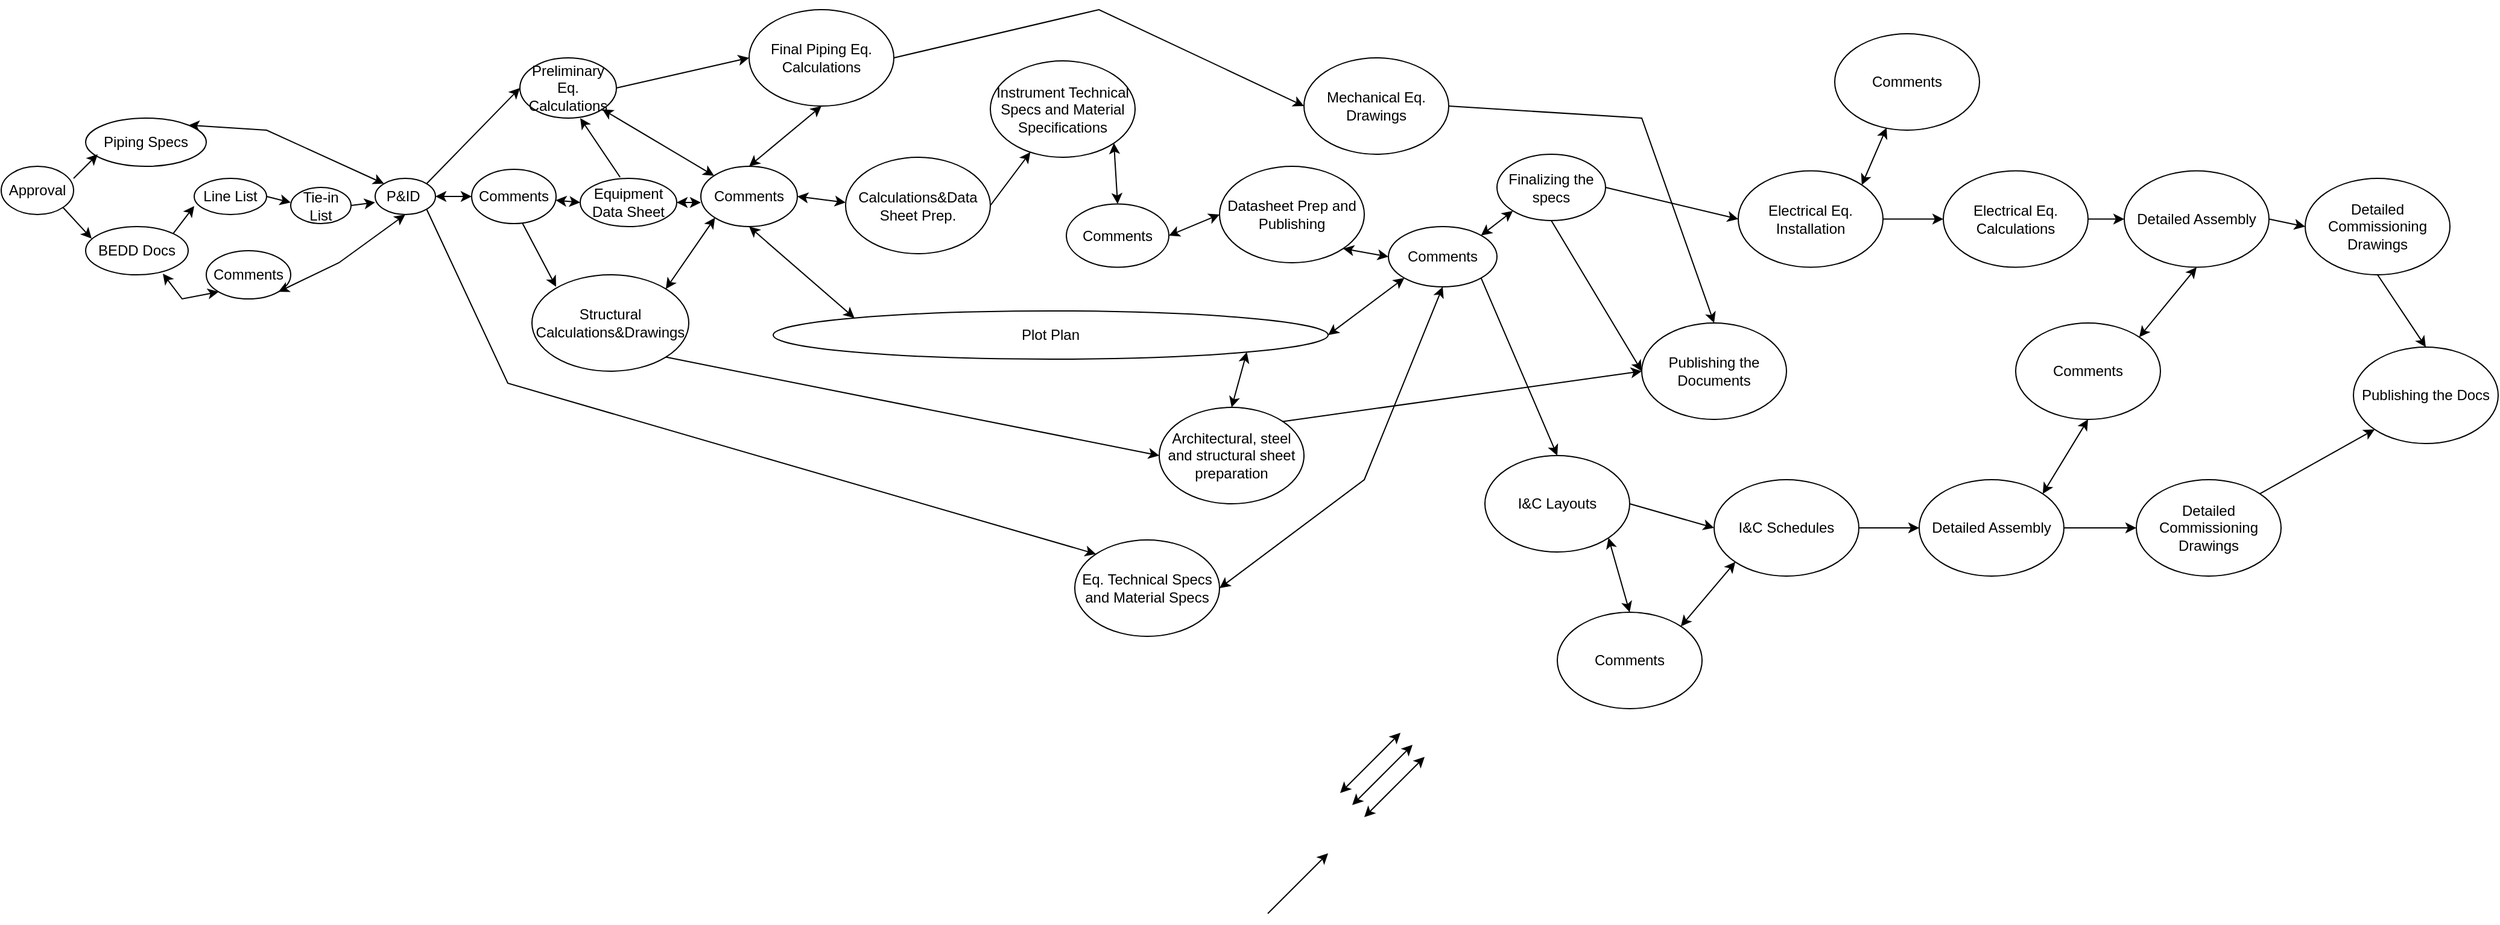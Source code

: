<mxfile version="21.1.5" type="github">
  <diagram name="Page-1" id="IB4jqs-lOLvjNBJf2RQ4">
    <mxGraphModel dx="2284" dy="806" grid="1" gridSize="10" guides="1" tooltips="1" connect="1" arrows="1" fold="1" page="1" pageScale="1" pageWidth="850" pageHeight="1100" math="0" shadow="0">
      <root>
        <mxCell id="0" />
        <mxCell id="1" parent="0" />
        <mxCell id="b8FnQ5RU2QzqNh6QT_Ch-2" value="Line List" style="ellipse;whiteSpace=wrap;html=1;" parent="1" vertex="1">
          <mxGeometry x="-340" y="190" width="60" height="30" as="geometry" />
        </mxCell>
        <mxCell id="b8FnQ5RU2QzqNh6QT_Ch-104" value="Tie-in List" style="ellipse;whiteSpace=wrap;html=1;" parent="1" vertex="1">
          <mxGeometry x="-260" y="197.5" width="50" height="30" as="geometry" />
        </mxCell>
        <mxCell id="b8FnQ5RU2QzqNh6QT_Ch-105" value="P&amp;amp;ID&amp;nbsp;" style="ellipse;whiteSpace=wrap;html=1;" parent="1" vertex="1">
          <mxGeometry x="-190" y="190" width="50" height="30" as="geometry" />
        </mxCell>
        <mxCell id="b8FnQ5RU2QzqNh6QT_Ch-106" value="Equipment Data Sheet" style="ellipse;whiteSpace=wrap;html=1;" parent="1" vertex="1">
          <mxGeometry x="-20" y="190" width="80" height="40" as="geometry" />
        </mxCell>
        <mxCell id="b8FnQ5RU2QzqNh6QT_Ch-107" value="Preliminary Eq. Calculations" style="ellipse;whiteSpace=wrap;html=1;" parent="1" vertex="1">
          <mxGeometry x="-70" y="90" width="80" height="50" as="geometry" />
        </mxCell>
        <mxCell id="b8FnQ5RU2QzqNh6QT_Ch-108" value="Approval" style="ellipse;whiteSpace=wrap;html=1;" parent="1" vertex="1">
          <mxGeometry x="-500" y="180" width="60" height="40" as="geometry" />
        </mxCell>
        <mxCell id="b8FnQ5RU2QzqNh6QT_Ch-109" value="Piping Specs" style="ellipse;whiteSpace=wrap;html=1;" parent="1" vertex="1">
          <mxGeometry x="-430" y="140" width="100" height="40" as="geometry" />
        </mxCell>
        <mxCell id="b8FnQ5RU2QzqNh6QT_Ch-110" value="BEDD Docs" style="ellipse;whiteSpace=wrap;html=1;" parent="1" vertex="1">
          <mxGeometry x="-430" y="230" width="85" height="40" as="geometry" />
        </mxCell>
        <mxCell id="b8FnQ5RU2QzqNh6QT_Ch-111" value="Final Piping Eq. Calculations" style="ellipse;whiteSpace=wrap;html=1;" parent="1" vertex="1">
          <mxGeometry x="120" y="50" width="120" height="80" as="geometry" />
        </mxCell>
        <mxCell id="b8FnQ5RU2QzqNh6QT_Ch-112" value="Structural Calculations&amp;amp;Drawings" style="ellipse;whiteSpace=wrap;html=1;" parent="1" vertex="1">
          <mxGeometry x="-60" y="270" width="130" height="80" as="geometry" />
        </mxCell>
        <mxCell id="b8FnQ5RU2QzqNh6QT_Ch-113" value="Comments" style="ellipse;whiteSpace=wrap;html=1;" parent="1" vertex="1">
          <mxGeometry x="80" y="180" width="80" height="50" as="geometry" />
        </mxCell>
        <mxCell id="b8FnQ5RU2QzqNh6QT_Ch-115" value="" style="endArrow=classic;startArrow=classic;html=1;rounded=0;entryX=1;entryY=1;entryDx=0;entryDy=0;" parent="1" source="b8FnQ5RU2QzqNh6QT_Ch-113" target="b8FnQ5RU2QzqNh6QT_Ch-107" edge="1">
          <mxGeometry width="50" height="50" relative="1" as="geometry">
            <mxPoint x="200" y="260" as="sourcePoint" />
            <mxPoint x="250" y="210" as="targetPoint" />
          </mxGeometry>
        </mxCell>
        <mxCell id="b8FnQ5RU2QzqNh6QT_Ch-116" value="Comments" style="ellipse;whiteSpace=wrap;html=1;" parent="1" vertex="1">
          <mxGeometry x="-110" y="182.5" width="70" height="45" as="geometry" />
        </mxCell>
        <mxCell id="b8FnQ5RU2QzqNh6QT_Ch-117" value="Comments" style="ellipse;whiteSpace=wrap;html=1;" parent="1" vertex="1">
          <mxGeometry x="-330" y="250" width="70" height="40" as="geometry" />
        </mxCell>
        <mxCell id="b8FnQ5RU2QzqNh6QT_Ch-119" value="" style="endArrow=classic;startArrow=classic;html=1;rounded=0;exitX=1;exitY=1;exitDx=0;exitDy=0;entryX=0.5;entryY=1;entryDx=0;entryDy=0;" parent="1" source="b8FnQ5RU2QzqNh6QT_Ch-117" target="b8FnQ5RU2QzqNh6QT_Ch-105" edge="1">
          <mxGeometry width="50" height="50" relative="1" as="geometry">
            <mxPoint x="-240" y="290" as="sourcePoint" />
            <mxPoint x="-190" y="240" as="targetPoint" />
            <Array as="points">
              <mxPoint x="-220" y="260" />
            </Array>
          </mxGeometry>
        </mxCell>
        <mxCell id="b8FnQ5RU2QzqNh6QT_Ch-120" value="" style="endArrow=classic;startArrow=classic;html=1;rounded=0;exitX=0;exitY=0.5;exitDx=0;exitDy=0;" parent="1" source="b8FnQ5RU2QzqNh6QT_Ch-106" target="b8FnQ5RU2QzqNh6QT_Ch-116" edge="1">
          <mxGeometry width="50" height="50" relative="1" as="geometry">
            <mxPoint x="-120" y="300" as="sourcePoint" />
            <mxPoint x="-70" y="250" as="targetPoint" />
          </mxGeometry>
        </mxCell>
        <mxCell id="b8FnQ5RU2QzqNh6QT_Ch-121" value="" style="endArrow=classic;startArrow=classic;html=1;rounded=0;entryX=0.753;entryY=0.975;entryDx=0;entryDy=0;entryPerimeter=0;exitX=0;exitY=1;exitDx=0;exitDy=0;" parent="1" source="b8FnQ5RU2QzqNh6QT_Ch-117" target="b8FnQ5RU2QzqNh6QT_Ch-110" edge="1">
          <mxGeometry width="50" height="50" relative="1" as="geometry">
            <mxPoint x="-405" y="390" as="sourcePoint" />
            <mxPoint x="-355" y="340" as="targetPoint" />
            <Array as="points">
              <mxPoint x="-350" y="290" />
            </Array>
          </mxGeometry>
        </mxCell>
        <mxCell id="b8FnQ5RU2QzqNh6QT_Ch-122" value="" style="endArrow=classic;startArrow=classic;html=1;rounded=0;exitX=1;exitY=0;exitDx=0;exitDy=0;entryX=0;entryY=0;entryDx=0;entryDy=0;" parent="1" source="b8FnQ5RU2QzqNh6QT_Ch-109" target="b8FnQ5RU2QzqNh6QT_Ch-105" edge="1">
          <mxGeometry width="50" height="50" relative="1" as="geometry">
            <mxPoint x="-320" y="120" as="sourcePoint" />
            <mxPoint x="-270" y="70" as="targetPoint" />
            <Array as="points">
              <mxPoint x="-280" y="150" />
            </Array>
          </mxGeometry>
        </mxCell>
        <mxCell id="b8FnQ5RU2QzqNh6QT_Ch-129" value="" style="endArrow=classic;startArrow=classic;html=1;rounded=0;entryX=0;entryY=0.5;entryDx=0;entryDy=0;exitX=1;exitY=0.5;exitDx=0;exitDy=0;" parent="1" source="b8FnQ5RU2QzqNh6QT_Ch-105" target="b8FnQ5RU2QzqNh6QT_Ch-116" edge="1">
          <mxGeometry width="50" height="50" relative="1" as="geometry">
            <mxPoint x="-150" y="310" as="sourcePoint" />
            <mxPoint x="-100" y="260" as="targetPoint" />
          </mxGeometry>
        </mxCell>
        <mxCell id="b8FnQ5RU2QzqNh6QT_Ch-130" value="" style="endArrow=classic;startArrow=classic;html=1;rounded=0;exitX=1;exitY=0.5;exitDx=0;exitDy=0;" parent="1" source="b8FnQ5RU2QzqNh6QT_Ch-106" edge="1">
          <mxGeometry width="50" height="50" relative="1" as="geometry">
            <mxPoint x="30" y="260" as="sourcePoint" />
            <mxPoint x="80" y="210" as="targetPoint" />
          </mxGeometry>
        </mxCell>
        <mxCell id="b8FnQ5RU2QzqNh6QT_Ch-131" value="" style="endArrow=classic;startArrow=classic;html=1;rounded=0;exitX=1;exitY=0;exitDx=0;exitDy=0;entryX=0;entryY=1;entryDx=0;entryDy=0;" parent="1" source="b8FnQ5RU2QzqNh6QT_Ch-112" target="b8FnQ5RU2QzqNh6QT_Ch-113" edge="1">
          <mxGeometry width="50" height="50" relative="1" as="geometry">
            <mxPoint x="70" y="275" as="sourcePoint" />
            <mxPoint x="120" y="225" as="targetPoint" />
          </mxGeometry>
        </mxCell>
        <mxCell id="b8FnQ5RU2QzqNh6QT_Ch-132" value="" style="endArrow=classic;startArrow=classic;html=1;rounded=0;exitX=0.5;exitY=1;exitDx=0;exitDy=0;entryX=0;entryY=0;entryDx=0;entryDy=0;" parent="1" source="b8FnQ5RU2QzqNh6QT_Ch-113" target="b8FnQ5RU2QzqNh6QT_Ch-161" edge="1">
          <mxGeometry width="50" height="50" relative="1" as="geometry">
            <mxPoint x="130" y="260" as="sourcePoint" />
            <mxPoint x="180" y="210" as="targetPoint" />
          </mxGeometry>
        </mxCell>
        <mxCell id="b8FnQ5RU2QzqNh6QT_Ch-133" value="" style="endArrow=classic;startArrow=classic;html=1;rounded=0;entryX=0.5;entryY=1;entryDx=0;entryDy=0;exitX=0.5;exitY=0;exitDx=0;exitDy=0;" parent="1" source="b8FnQ5RU2QzqNh6QT_Ch-113" target="b8FnQ5RU2QzqNh6QT_Ch-111" edge="1">
          <mxGeometry width="50" height="50" relative="1" as="geometry">
            <mxPoint x="110" y="180" as="sourcePoint" />
            <mxPoint x="160" y="130" as="targetPoint" />
          </mxGeometry>
        </mxCell>
        <mxCell id="b8FnQ5RU2QzqNh6QT_Ch-134" value="" style="endArrow=classic;startArrow=classic;html=1;rounded=0;exitX=1;exitY=0.5;exitDx=0;exitDy=0;" parent="1" source="b8FnQ5RU2QzqNh6QT_Ch-113" edge="1">
          <mxGeometry width="50" height="50" relative="1" as="geometry">
            <mxPoint x="150" y="260" as="sourcePoint" />
            <mxPoint x="200" y="210" as="targetPoint" />
          </mxGeometry>
        </mxCell>
        <mxCell id="b8FnQ5RU2QzqNh6QT_Ch-135" value="" style="endArrow=classic;startArrow=classic;html=1;rounded=0;exitX=1;exitY=1;exitDx=0;exitDy=0;entryX=0.5;entryY=0;entryDx=0;entryDy=0;" parent="1" source="b8FnQ5RU2QzqNh6QT_Ch-164" target="b8FnQ5RU2QzqNh6QT_Ch-165" edge="1">
          <mxGeometry width="50" height="50" relative="1" as="geometry">
            <mxPoint x="440" y="240" as="sourcePoint" />
            <mxPoint x="490" y="190" as="targetPoint" />
          </mxGeometry>
        </mxCell>
        <mxCell id="b8FnQ5RU2QzqNh6QT_Ch-136" value="" style="endArrow=classic;startArrow=classic;html=1;rounded=0;entryX=0;entryY=0.5;entryDx=0;entryDy=0;exitX=1;exitY=0.5;exitDx=0;exitDy=0;" parent="1" source="b8FnQ5RU2QzqNh6QT_Ch-165" target="b8FnQ5RU2QzqNh6QT_Ch-167" edge="1">
          <mxGeometry width="50" height="50" relative="1" as="geometry">
            <mxPoint x="345" y="460" as="sourcePoint" />
            <mxPoint x="395" y="410" as="targetPoint" />
          </mxGeometry>
        </mxCell>
        <mxCell id="b8FnQ5RU2QzqNh6QT_Ch-137" value="" style="endArrow=classic;startArrow=classic;html=1;rounded=0;entryX=0;entryY=1;entryDx=0;entryDy=0;exitX=1;exitY=0.5;exitDx=0;exitDy=0;" parent="1" source="b8FnQ5RU2QzqNh6QT_Ch-161" target="b8FnQ5RU2QzqNh6QT_Ch-168" edge="1">
          <mxGeometry width="50" height="50" relative="1" as="geometry">
            <mxPoint x="360" y="520" as="sourcePoint" />
            <mxPoint x="410" y="470" as="targetPoint" />
          </mxGeometry>
        </mxCell>
        <mxCell id="b8FnQ5RU2QzqNh6QT_Ch-138" value="" style="endArrow=classic;startArrow=classic;html=1;rounded=0;entryX=1;entryY=1;entryDx=0;entryDy=0;exitX=0.5;exitY=0;exitDx=0;exitDy=0;" parent="1" source="b8FnQ5RU2QzqNh6QT_Ch-179" target="b8FnQ5RU2QzqNh6QT_Ch-161" edge="1">
          <mxGeometry width="50" height="50" relative="1" as="geometry">
            <mxPoint x="370" y="530" as="sourcePoint" />
            <mxPoint x="420" y="480" as="targetPoint" />
          </mxGeometry>
        </mxCell>
        <mxCell id="b8FnQ5RU2QzqNh6QT_Ch-139" value="" style="endArrow=classic;startArrow=classic;html=1;rounded=0;entryX=0.5;entryY=1;entryDx=0;entryDy=0;exitX=1;exitY=0.5;exitDx=0;exitDy=0;" parent="1" edge="1" target="b8FnQ5RU2QzqNh6QT_Ch-168" source="Hh3668lg_EwdC35aYbJD-1">
          <mxGeometry width="50" height="50" relative="1" as="geometry">
            <mxPoint x="590" y="510" as="sourcePoint" />
            <mxPoint x="640" y="460" as="targetPoint" />
            <Array as="points">
              <mxPoint x="630" y="440" />
            </Array>
          </mxGeometry>
        </mxCell>
        <mxCell id="b8FnQ5RU2QzqNh6QT_Ch-140" value="" style="endArrow=classic;startArrow=classic;html=1;rounded=0;entryX=0;entryY=1;entryDx=0;entryDy=0;exitX=1;exitY=0;exitDx=0;exitDy=0;" parent="1" edge="1" target="Hh3668lg_EwdC35aYbJD-2" source="b8FnQ5RU2QzqNh6QT_Ch-168">
          <mxGeometry width="50" height="50" relative="1" as="geometry">
            <mxPoint x="680" y="440" as="sourcePoint" />
            <mxPoint x="730" y="390" as="targetPoint" />
          </mxGeometry>
        </mxCell>
        <mxCell id="b8FnQ5RU2QzqNh6QT_Ch-141" value="" style="endArrow=classic;startArrow=classic;html=1;rounded=0;entryX=1;entryY=1;entryDx=0;entryDy=0;exitX=0.5;exitY=0;exitDx=0;exitDy=0;" parent="1" edge="1" target="Hh3668lg_EwdC35aYbJD-5" source="Hh3668lg_EwdC35aYbJD-8">
          <mxGeometry width="50" height="50" relative="1" as="geometry">
            <mxPoint x="560" y="650" as="sourcePoint" />
            <mxPoint x="610" y="600" as="targetPoint" />
          </mxGeometry>
        </mxCell>
        <mxCell id="b8FnQ5RU2QzqNh6QT_Ch-142" value="" style="endArrow=classic;startArrow=classic;html=1;rounded=0;entryX=1;entryY=0;entryDx=0;entryDy=0;exitX=0.358;exitY=0.975;exitDx=0;exitDy=0;exitPerimeter=0;" parent="1" edge="1" target="b8FnQ5RU2QzqNh6QT_Ch-171" source="Hh3668lg_EwdC35aYbJD-11">
          <mxGeometry width="50" height="50" relative="1" as="geometry">
            <mxPoint x="570" y="660" as="sourcePoint" />
            <mxPoint x="620" y="610" as="targetPoint" />
          </mxGeometry>
        </mxCell>
        <mxCell id="b8FnQ5RU2QzqNh6QT_Ch-143" value="" style="endArrow=classic;html=1;rounded=0;entryX=0;entryY=0.5;entryDx=0;entryDy=0;exitX=1;exitY=0;exitDx=0;exitDy=0;" parent="1" source="b8FnQ5RU2QzqNh6QT_Ch-105" target="b8FnQ5RU2QzqNh6QT_Ch-107" edge="1">
          <mxGeometry width="50" height="50" relative="1" as="geometry">
            <mxPoint x="-160" y="185" as="sourcePoint" />
            <mxPoint x="-110" y="135" as="targetPoint" />
          </mxGeometry>
        </mxCell>
        <mxCell id="b8FnQ5RU2QzqNh6QT_Ch-144" value="" style="endArrow=classic;startArrow=classic;html=1;rounded=0;entryX=0;entryY=1;entryDx=0;entryDy=0;exitX=1;exitY=0;exitDx=0;exitDy=0;" parent="1" edge="1" target="Hh3668lg_EwdC35aYbJD-13" source="Hh3668lg_EwdC35aYbJD-8">
          <mxGeometry width="50" height="50" relative="1" as="geometry">
            <mxPoint x="580" y="670" as="sourcePoint" />
            <mxPoint x="630" y="620" as="targetPoint" />
          </mxGeometry>
        </mxCell>
        <mxCell id="b8FnQ5RU2QzqNh6QT_Ch-145" value="" style="endArrow=classic;startArrow=classic;html=1;rounded=0;entryX=0.5;entryY=1;entryDx=0;entryDy=0;exitX=1;exitY=0;exitDx=0;exitDy=0;" parent="1" edge="1" target="Hh3668lg_EwdC35aYbJD-22" source="Hh3668lg_EwdC35aYbJD-21">
          <mxGeometry width="50" height="50" relative="1" as="geometry">
            <mxPoint x="590" y="680" as="sourcePoint" />
            <mxPoint x="640" y="630" as="targetPoint" />
          </mxGeometry>
        </mxCell>
        <mxCell id="b8FnQ5RU2QzqNh6QT_Ch-146" value="" style="endArrow=classic;startArrow=classic;html=1;rounded=0;entryX=1;entryY=0;entryDx=0;entryDy=0;exitX=0.5;exitY=1;exitDx=0;exitDy=0;" parent="1" edge="1" target="Hh3668lg_EwdC35aYbJD-20" source="Hh3668lg_EwdC35aYbJD-21">
          <mxGeometry width="50" height="50" relative="1" as="geometry">
            <mxPoint x="600" y="690" as="sourcePoint" />
            <mxPoint x="650" y="640" as="targetPoint" />
          </mxGeometry>
        </mxCell>
        <mxCell id="b8FnQ5RU2QzqNh6QT_Ch-147" value="" style="endArrow=classic;startArrow=classic;html=1;rounded=0;" parent="1" edge="1">
          <mxGeometry width="50" height="50" relative="1" as="geometry">
            <mxPoint x="610" y="700" as="sourcePoint" />
            <mxPoint x="660" y="650" as="targetPoint" />
          </mxGeometry>
        </mxCell>
        <mxCell id="b8FnQ5RU2QzqNh6QT_Ch-148" value="" style="endArrow=classic;startArrow=classic;html=1;rounded=0;" parent="1" edge="1">
          <mxGeometry width="50" height="50" relative="1" as="geometry">
            <mxPoint x="620" y="710" as="sourcePoint" />
            <mxPoint x="670" y="660" as="targetPoint" />
          </mxGeometry>
        </mxCell>
        <mxCell id="b8FnQ5RU2QzqNh6QT_Ch-149" value="" style="endArrow=classic;startArrow=classic;html=1;rounded=0;" parent="1" edge="1">
          <mxGeometry width="50" height="50" relative="1" as="geometry">
            <mxPoint x="630" y="720" as="sourcePoint" />
            <mxPoint x="680" y="670" as="targetPoint" />
          </mxGeometry>
        </mxCell>
        <mxCell id="b8FnQ5RU2QzqNh6QT_Ch-150" value="" style="endArrow=classic;html=1;rounded=0;exitX=0.6;exitY=0.989;exitDx=0;exitDy=0;exitPerimeter=0;" parent="1" source="b8FnQ5RU2QzqNh6QT_Ch-116" edge="1">
          <mxGeometry width="50" height="50" relative="1" as="geometry">
            <mxPoint x="-90" y="330" as="sourcePoint" />
            <mxPoint x="-40" y="280" as="targetPoint" />
          </mxGeometry>
        </mxCell>
        <mxCell id="b8FnQ5RU2QzqNh6QT_Ch-151" value="" style="endArrow=classic;html=1;rounded=0;entryX=0;entryY=0.767;entryDx=0;entryDy=0;entryPerimeter=0;exitX=1;exitY=0;exitDx=0;exitDy=0;" parent="1" source="b8FnQ5RU2QzqNh6QT_Ch-110" target="b8FnQ5RU2QzqNh6QT_Ch-2" edge="1">
          <mxGeometry width="50" height="50" relative="1" as="geometry">
            <mxPoint x="220" y="380" as="sourcePoint" />
            <mxPoint x="270" y="330" as="targetPoint" />
          </mxGeometry>
        </mxCell>
        <mxCell id="b8FnQ5RU2QzqNh6QT_Ch-152" value="" style="endArrow=classic;html=1;rounded=0;exitX=1;exitY=1;exitDx=0;exitDy=0;" parent="1" source="b8FnQ5RU2QzqNh6QT_Ch-108" edge="1">
          <mxGeometry width="50" height="50" relative="1" as="geometry">
            <mxPoint x="-475" y="290" as="sourcePoint" />
            <mxPoint x="-425" y="240" as="targetPoint" />
          </mxGeometry>
        </mxCell>
        <mxCell id="b8FnQ5RU2QzqNh6QT_Ch-153" value="" style="endArrow=classic;html=1;rounded=0;" parent="1" edge="1">
          <mxGeometry width="50" height="50" relative="1" as="geometry">
            <mxPoint x="-440" y="190" as="sourcePoint" />
            <mxPoint x="-420" y="170" as="targetPoint" />
          </mxGeometry>
        </mxCell>
        <mxCell id="b8FnQ5RU2QzqNh6QT_Ch-154" value="" style="endArrow=classic;html=1;rounded=0;exitX=0.413;exitY=-0.025;exitDx=0;exitDy=0;exitPerimeter=0;" parent="1" source="b8FnQ5RU2QzqNh6QT_Ch-106" edge="1">
          <mxGeometry width="50" height="50" relative="1" as="geometry">
            <mxPoint x="-70" y="185" as="sourcePoint" />
            <mxPoint x="-20" y="140" as="targetPoint" />
          </mxGeometry>
        </mxCell>
        <mxCell id="b8FnQ5RU2QzqNh6QT_Ch-155" value="" style="endArrow=classic;html=1;rounded=0;exitX=1;exitY=0.5;exitDx=0;exitDy=0;entryX=0;entryY=0.5;entryDx=0;entryDy=0;" parent="1" source="b8FnQ5RU2QzqNh6QT_Ch-107" target="b8FnQ5RU2QzqNh6QT_Ch-111" edge="1">
          <mxGeometry width="50" height="50" relative="1" as="geometry">
            <mxPoint x="40" y="125" as="sourcePoint" />
            <mxPoint x="90" y="75" as="targetPoint" />
          </mxGeometry>
        </mxCell>
        <mxCell id="b8FnQ5RU2QzqNh6QT_Ch-156" value="" style="endArrow=classic;html=1;rounded=0;exitX=1;exitY=0.5;exitDx=0;exitDy=0;" parent="1" source="b8FnQ5RU2QzqNh6QT_Ch-163" target="b8FnQ5RU2QzqNh6QT_Ch-164" edge="1">
          <mxGeometry width="50" height="50" relative="1" as="geometry">
            <mxPoint x="320" y="220" as="sourcePoint" />
            <mxPoint x="350" y="185" as="targetPoint" />
          </mxGeometry>
        </mxCell>
        <mxCell id="b8FnQ5RU2QzqNh6QT_Ch-157" value="" style="endArrow=classic;html=1;rounded=0;entryX=0;entryY=0.5;entryDx=0;entryDy=0;exitX=1;exitY=1;exitDx=0;exitDy=0;" parent="1" source="b8FnQ5RU2QzqNh6QT_Ch-112" target="b8FnQ5RU2QzqNh6QT_Ch-179" edge="1">
          <mxGeometry width="50" height="50" relative="1" as="geometry">
            <mxPoint x="260" y="580" as="sourcePoint" />
            <mxPoint x="310" y="530" as="targetPoint" />
          </mxGeometry>
        </mxCell>
        <mxCell id="b8FnQ5RU2QzqNh6QT_Ch-158" value="" style="endArrow=classic;html=1;rounded=0;entryX=0;entryY=0;entryDx=0;entryDy=0;exitX=1;exitY=1;exitDx=0;exitDy=0;" parent="1" edge="1" target="Hh3668lg_EwdC35aYbJD-1" source="b8FnQ5RU2QzqNh6QT_Ch-105">
          <mxGeometry width="50" height="50" relative="1" as="geometry">
            <mxPoint x="270" y="590" as="sourcePoint" />
            <mxPoint x="320" y="540" as="targetPoint" />
            <Array as="points">
              <mxPoint x="-80" y="360" />
            </Array>
          </mxGeometry>
        </mxCell>
        <mxCell id="b8FnQ5RU2QzqNh6QT_Ch-159" value="" style="endArrow=classic;html=1;rounded=0;exitX=1;exitY=0.5;exitDx=0;exitDy=0;" parent="1" source="b8FnQ5RU2QzqNh6QT_Ch-104" edge="1">
          <mxGeometry width="50" height="50" relative="1" as="geometry">
            <mxPoint x="-240" y="260" as="sourcePoint" />
            <mxPoint x="-190" y="210" as="targetPoint" />
          </mxGeometry>
        </mxCell>
        <mxCell id="b8FnQ5RU2QzqNh6QT_Ch-160" value="" style="endArrow=classic;html=1;rounded=0;exitX=1;exitY=0.5;exitDx=0;exitDy=0;" parent="1" source="b8FnQ5RU2QzqNh6QT_Ch-2" edge="1">
          <mxGeometry width="50" height="50" relative="1" as="geometry">
            <mxPoint x="-310" y="260" as="sourcePoint" />
            <mxPoint x="-260" y="210" as="targetPoint" />
          </mxGeometry>
        </mxCell>
        <mxCell id="b8FnQ5RU2QzqNh6QT_Ch-161" value="Plot Plan" style="ellipse;whiteSpace=wrap;html=1;" parent="1" vertex="1">
          <mxGeometry x="140" y="300" width="460" height="40" as="geometry" />
        </mxCell>
        <mxCell id="b8FnQ5RU2QzqNh6QT_Ch-163" value="Calculations&amp;amp;Data Sheet Prep." style="ellipse;whiteSpace=wrap;html=1;" parent="1" vertex="1">
          <mxGeometry x="200" y="172.5" width="120" height="80" as="geometry" />
        </mxCell>
        <mxCell id="b8FnQ5RU2QzqNh6QT_Ch-164" value="Instrument Technical Specs and Material Specifications" style="ellipse;whiteSpace=wrap;html=1;" parent="1" vertex="1">
          <mxGeometry x="320" y="92.5" width="120" height="80" as="geometry" />
        </mxCell>
        <mxCell id="b8FnQ5RU2QzqNh6QT_Ch-165" value="Comments" style="ellipse;whiteSpace=wrap;html=1;" parent="1" vertex="1">
          <mxGeometry x="383" y="211.25" width="85" height="52.5" as="geometry" />
        </mxCell>
        <mxCell id="b8FnQ5RU2QzqNh6QT_Ch-167" value="Datasheet Prep and Publishing" style="ellipse;whiteSpace=wrap;html=1;" parent="1" vertex="1">
          <mxGeometry x="510" y="180" width="120" height="80" as="geometry" />
        </mxCell>
        <mxCell id="b8FnQ5RU2QzqNh6QT_Ch-168" value="Comments" style="ellipse;whiteSpace=wrap;html=1;" parent="1" vertex="1">
          <mxGeometry x="650" y="230" width="90" height="50" as="geometry" />
        </mxCell>
        <mxCell id="b8FnQ5RU2QzqNh6QT_Ch-169" value="" style="endArrow=classic;startArrow=classic;html=1;rounded=0;entryX=0;entryY=0.5;entryDx=0;entryDy=0;exitX=1;exitY=1;exitDx=0;exitDy=0;" parent="1" source="b8FnQ5RU2QzqNh6QT_Ch-167" target="b8FnQ5RU2QzqNh6QT_Ch-168" edge="1">
          <mxGeometry width="50" height="50" relative="1" as="geometry">
            <mxPoint x="200" y="330" as="sourcePoint" />
            <mxPoint x="250" y="280" as="targetPoint" />
          </mxGeometry>
        </mxCell>
        <mxCell id="b8FnQ5RU2QzqNh6QT_Ch-170" value="Mechanical Eq. Drawings" style="ellipse;whiteSpace=wrap;html=1;" parent="1" vertex="1">
          <mxGeometry x="580" y="90" width="120" height="80" as="geometry" />
        </mxCell>
        <mxCell id="b8FnQ5RU2QzqNh6QT_Ch-171" value="Electrical Eq. Installation" style="ellipse;whiteSpace=wrap;html=1;" parent="1" vertex="1">
          <mxGeometry x="940" y="183.75" width="120" height="80" as="geometry" />
        </mxCell>
        <mxCell id="b8FnQ5RU2QzqNh6QT_Ch-172" value="" style="endArrow=classic;html=1;rounded=0;entryX=0;entryY=0.5;entryDx=0;entryDy=0;exitX=1;exitY=0.5;exitDx=0;exitDy=0;" parent="1" source="b8FnQ5RU2QzqNh6QT_Ch-111" target="b8FnQ5RU2QzqNh6QT_Ch-170" edge="1">
          <mxGeometry width="50" height="50" relative="1" as="geometry">
            <mxPoint x="490" y="110" as="sourcePoint" />
            <mxPoint x="540" y="60" as="targetPoint" />
            <Array as="points">
              <mxPoint x="410" y="50" />
            </Array>
          </mxGeometry>
        </mxCell>
        <mxCell id="b8FnQ5RU2QzqNh6QT_Ch-173" value="" style="endArrow=classic;html=1;rounded=0;entryX=0;entryY=0.5;entryDx=0;entryDy=0;exitX=0.5;exitY=1;exitDx=0;exitDy=0;" parent="1" edge="1" target="Hh3668lg_EwdC35aYbJD-3" source="Hh3668lg_EwdC35aYbJD-2">
          <mxGeometry width="50" height="50" relative="1" as="geometry">
            <mxPoint x="440" y="690" as="sourcePoint" />
            <mxPoint x="490" y="640" as="targetPoint" />
          </mxGeometry>
        </mxCell>
        <mxCell id="b8FnQ5RU2QzqNh6QT_Ch-174" value="" style="endArrow=classic;html=1;rounded=0;entryX=0.5;entryY=0;entryDx=0;entryDy=0;exitX=1;exitY=0.5;exitDx=0;exitDy=0;" parent="1" edge="1" target="Hh3668lg_EwdC35aYbJD-3" source="b8FnQ5RU2QzqNh6QT_Ch-170">
          <mxGeometry width="50" height="50" relative="1" as="geometry">
            <mxPoint x="450" y="700" as="sourcePoint" />
            <mxPoint x="500" y="650" as="targetPoint" />
            <Array as="points">
              <mxPoint x="860" y="140" />
            </Array>
          </mxGeometry>
        </mxCell>
        <mxCell id="b8FnQ5RU2QzqNh6QT_Ch-175" value="" style="endArrow=classic;html=1;rounded=0;entryX=0;entryY=0.5;entryDx=0;entryDy=0;exitX=1;exitY=0;exitDx=0;exitDy=0;" parent="1" edge="1" target="Hh3668lg_EwdC35aYbJD-3" source="b8FnQ5RU2QzqNh6QT_Ch-179">
          <mxGeometry width="50" height="50" relative="1" as="geometry">
            <mxPoint x="640" y="450" as="sourcePoint" />
            <mxPoint x="690" y="400" as="targetPoint" />
          </mxGeometry>
        </mxCell>
        <mxCell id="b8FnQ5RU2QzqNh6QT_Ch-177" value="" style="endArrow=classic;html=1;rounded=0;entryX=0;entryY=0.5;entryDx=0;entryDy=0;exitX=1;exitY=0.5;exitDx=0;exitDy=0;" parent="1" edge="1" target="Hh3668lg_EwdC35aYbJD-10" source="b8FnQ5RU2QzqNh6QT_Ch-171">
          <mxGeometry width="50" height="50" relative="1" as="geometry">
            <mxPoint x="480" y="730" as="sourcePoint" />
            <mxPoint x="530" y="680" as="targetPoint" />
          </mxGeometry>
        </mxCell>
        <mxCell id="b8FnQ5RU2QzqNh6QT_Ch-178" value="" style="endArrow=classic;html=1;rounded=0;entryX=0;entryY=0.5;entryDx=0;entryDy=0;exitX=1;exitY=0.5;exitDx=0;exitDy=0;" parent="1" edge="1" target="Hh3668lg_EwdC35aYbJD-13" source="Hh3668lg_EwdC35aYbJD-5">
          <mxGeometry width="50" height="50" relative="1" as="geometry">
            <mxPoint x="490" y="740" as="sourcePoint" />
            <mxPoint x="540" y="690" as="targetPoint" />
          </mxGeometry>
        </mxCell>
        <mxCell id="b8FnQ5RU2QzqNh6QT_Ch-179" value="Architectural, steel and structural sheet preparation" style="ellipse;whiteSpace=wrap;html=1;" parent="1" vertex="1">
          <mxGeometry x="460" y="380" width="120" height="80" as="geometry" />
        </mxCell>
        <mxCell id="Hh3668lg_EwdC35aYbJD-1" value="Eq. Technical Specs and Material Specs" style="ellipse;whiteSpace=wrap;html=1;" vertex="1" parent="1">
          <mxGeometry x="390" y="490" width="120" height="80" as="geometry" />
        </mxCell>
        <mxCell id="Hh3668lg_EwdC35aYbJD-2" value="Finalizing the specs" style="ellipse;whiteSpace=wrap;html=1;" vertex="1" parent="1">
          <mxGeometry x="740" y="170" width="90" height="55" as="geometry" />
        </mxCell>
        <mxCell id="Hh3668lg_EwdC35aYbJD-3" value="Publishing the Documents" style="ellipse;whiteSpace=wrap;html=1;" vertex="1" parent="1">
          <mxGeometry x="860" y="310" width="120" height="80" as="geometry" />
        </mxCell>
        <mxCell id="Hh3668lg_EwdC35aYbJD-5" value="I&amp;amp;C Layouts" style="ellipse;whiteSpace=wrap;html=1;" vertex="1" parent="1">
          <mxGeometry x="730" y="420" width="120" height="80" as="geometry" />
        </mxCell>
        <mxCell id="Hh3668lg_EwdC35aYbJD-6" value="" style="endArrow=classic;html=1;rounded=0;entryX=0;entryY=0.5;entryDx=0;entryDy=0;exitX=1;exitY=0.5;exitDx=0;exitDy=0;" edge="1" parent="1" source="Hh3668lg_EwdC35aYbJD-2" target="b8FnQ5RU2QzqNh6QT_Ch-171">
          <mxGeometry width="50" height="50" relative="1" as="geometry">
            <mxPoint x="800" y="390" as="sourcePoint" />
            <mxPoint x="850" y="340" as="targetPoint" />
          </mxGeometry>
        </mxCell>
        <mxCell id="Hh3668lg_EwdC35aYbJD-7" value="" style="endArrow=classic;html=1;rounded=0;entryX=0.5;entryY=0;entryDx=0;entryDy=0;exitX=1;exitY=1;exitDx=0;exitDy=0;" edge="1" parent="1" source="b8FnQ5RU2QzqNh6QT_Ch-168" target="Hh3668lg_EwdC35aYbJD-5">
          <mxGeometry width="50" height="50" relative="1" as="geometry">
            <mxPoint x="800" y="390" as="sourcePoint" />
            <mxPoint x="850" y="340" as="targetPoint" />
          </mxGeometry>
        </mxCell>
        <mxCell id="Hh3668lg_EwdC35aYbJD-8" value="Comments" style="ellipse;whiteSpace=wrap;html=1;" vertex="1" parent="1">
          <mxGeometry x="790" y="550" width="120" height="80" as="geometry" />
        </mxCell>
        <mxCell id="Hh3668lg_EwdC35aYbJD-10" value="Electrical Eq. Calculations" style="ellipse;whiteSpace=wrap;html=1;" vertex="1" parent="1">
          <mxGeometry x="1110" y="183.75" width="120" height="80" as="geometry" />
        </mxCell>
        <mxCell id="Hh3668lg_EwdC35aYbJD-11" value="Comments" style="ellipse;whiteSpace=wrap;html=1;" vertex="1" parent="1">
          <mxGeometry x="1020" y="70" width="120" height="80" as="geometry" />
        </mxCell>
        <mxCell id="Hh3668lg_EwdC35aYbJD-13" value="I&amp;amp;C Schedules" style="ellipse;whiteSpace=wrap;html=1;" vertex="1" parent="1">
          <mxGeometry x="920" y="440" width="120" height="80" as="geometry" />
        </mxCell>
        <mxCell id="Hh3668lg_EwdC35aYbJD-14" value="" style="endArrow=classic;html=1;rounded=0;entryX=0;entryY=0.5;entryDx=0;entryDy=0;exitX=1;exitY=0.5;exitDx=0;exitDy=0;" edge="1" parent="1" source="Hh3668lg_EwdC35aYbJD-13" target="Hh3668lg_EwdC35aYbJD-20">
          <mxGeometry width="50" height="50" relative="1" as="geometry">
            <mxPoint x="500" y="750" as="sourcePoint" />
            <mxPoint x="550" y="700" as="targetPoint" />
          </mxGeometry>
        </mxCell>
        <mxCell id="Hh3668lg_EwdC35aYbJD-15" value="" style="endArrow=classic;html=1;rounded=0;entryX=0;entryY=0.5;entryDx=0;entryDy=0;exitX=1;exitY=0.5;exitDx=0;exitDy=0;" edge="1" parent="1" source="Hh3668lg_EwdC35aYbJD-20" target="Hh3668lg_EwdC35aYbJD-25">
          <mxGeometry width="50" height="50" relative="1" as="geometry">
            <mxPoint x="510" y="760" as="sourcePoint" />
            <mxPoint x="560" y="710" as="targetPoint" />
          </mxGeometry>
        </mxCell>
        <mxCell id="Hh3668lg_EwdC35aYbJD-16" value="" style="endArrow=classic;html=1;rounded=0;entryX=0;entryY=0.5;entryDx=0;entryDy=0;exitX=1;exitY=0.5;exitDx=0;exitDy=0;" edge="1" parent="1" source="Hh3668lg_EwdC35aYbJD-22" target="Hh3668lg_EwdC35aYbJD-24">
          <mxGeometry width="50" height="50" relative="1" as="geometry">
            <mxPoint x="520" y="770" as="sourcePoint" />
            <mxPoint x="570" y="720" as="targetPoint" />
          </mxGeometry>
        </mxCell>
        <mxCell id="Hh3668lg_EwdC35aYbJD-17" value="" style="endArrow=classic;html=1;rounded=0;entryX=0.5;entryY=0;entryDx=0;entryDy=0;exitX=0.5;exitY=1;exitDx=0;exitDy=0;" edge="1" parent="1" source="Hh3668lg_EwdC35aYbJD-24" target="Hh3668lg_EwdC35aYbJD-26">
          <mxGeometry width="50" height="50" relative="1" as="geometry">
            <mxPoint x="530" y="780" as="sourcePoint" />
            <mxPoint x="580" y="730" as="targetPoint" />
          </mxGeometry>
        </mxCell>
        <mxCell id="Hh3668lg_EwdC35aYbJD-18" value="" style="endArrow=classic;html=1;rounded=0;entryX=0;entryY=1;entryDx=0;entryDy=0;exitX=1;exitY=0;exitDx=0;exitDy=0;" edge="1" parent="1" source="Hh3668lg_EwdC35aYbJD-25" target="Hh3668lg_EwdC35aYbJD-26">
          <mxGeometry width="50" height="50" relative="1" as="geometry">
            <mxPoint x="540" y="790" as="sourcePoint" />
            <mxPoint x="590" y="740" as="targetPoint" />
          </mxGeometry>
        </mxCell>
        <mxCell id="Hh3668lg_EwdC35aYbJD-19" value="" style="endArrow=classic;html=1;rounded=0;" edge="1" parent="1">
          <mxGeometry width="50" height="50" relative="1" as="geometry">
            <mxPoint x="550" y="800" as="sourcePoint" />
            <mxPoint x="600" y="750" as="targetPoint" />
          </mxGeometry>
        </mxCell>
        <mxCell id="Hh3668lg_EwdC35aYbJD-20" value="Detailed Assembly" style="ellipse;whiteSpace=wrap;html=1;" vertex="1" parent="1">
          <mxGeometry x="1090" y="440" width="120" height="80" as="geometry" />
        </mxCell>
        <mxCell id="Hh3668lg_EwdC35aYbJD-21" value="Comments" style="ellipse;whiteSpace=wrap;html=1;" vertex="1" parent="1">
          <mxGeometry x="1170" y="310" width="120" height="80" as="geometry" />
        </mxCell>
        <mxCell id="Hh3668lg_EwdC35aYbJD-22" value="Detailed Assembly" style="ellipse;whiteSpace=wrap;html=1;" vertex="1" parent="1">
          <mxGeometry x="1260" y="183.75" width="120" height="80" as="geometry" />
        </mxCell>
        <mxCell id="Hh3668lg_EwdC35aYbJD-23" value="" style="endArrow=classic;html=1;rounded=0;entryX=0;entryY=0.5;entryDx=0;entryDy=0;exitX=1;exitY=0.5;exitDx=0;exitDy=0;" edge="1" parent="1" source="Hh3668lg_EwdC35aYbJD-10" target="Hh3668lg_EwdC35aYbJD-22">
          <mxGeometry width="50" height="50" relative="1" as="geometry">
            <mxPoint x="1050" y="490" as="sourcePoint" />
            <mxPoint x="1100" y="490" as="targetPoint" />
          </mxGeometry>
        </mxCell>
        <mxCell id="Hh3668lg_EwdC35aYbJD-24" value="Detailed Commissioning Drawings" style="ellipse;whiteSpace=wrap;html=1;" vertex="1" parent="1">
          <mxGeometry x="1410" y="190" width="120" height="80" as="geometry" />
        </mxCell>
        <mxCell id="Hh3668lg_EwdC35aYbJD-25" value="Detailed Commissioning Drawings" style="ellipse;whiteSpace=wrap;html=1;" vertex="1" parent="1">
          <mxGeometry x="1270" y="440" width="120" height="80" as="geometry" />
        </mxCell>
        <mxCell id="Hh3668lg_EwdC35aYbJD-26" value="Publishing the Docs" style="ellipse;whiteSpace=wrap;html=1;" vertex="1" parent="1">
          <mxGeometry x="1450" y="330" width="120" height="80" as="geometry" />
        </mxCell>
      </root>
    </mxGraphModel>
  </diagram>
</mxfile>
